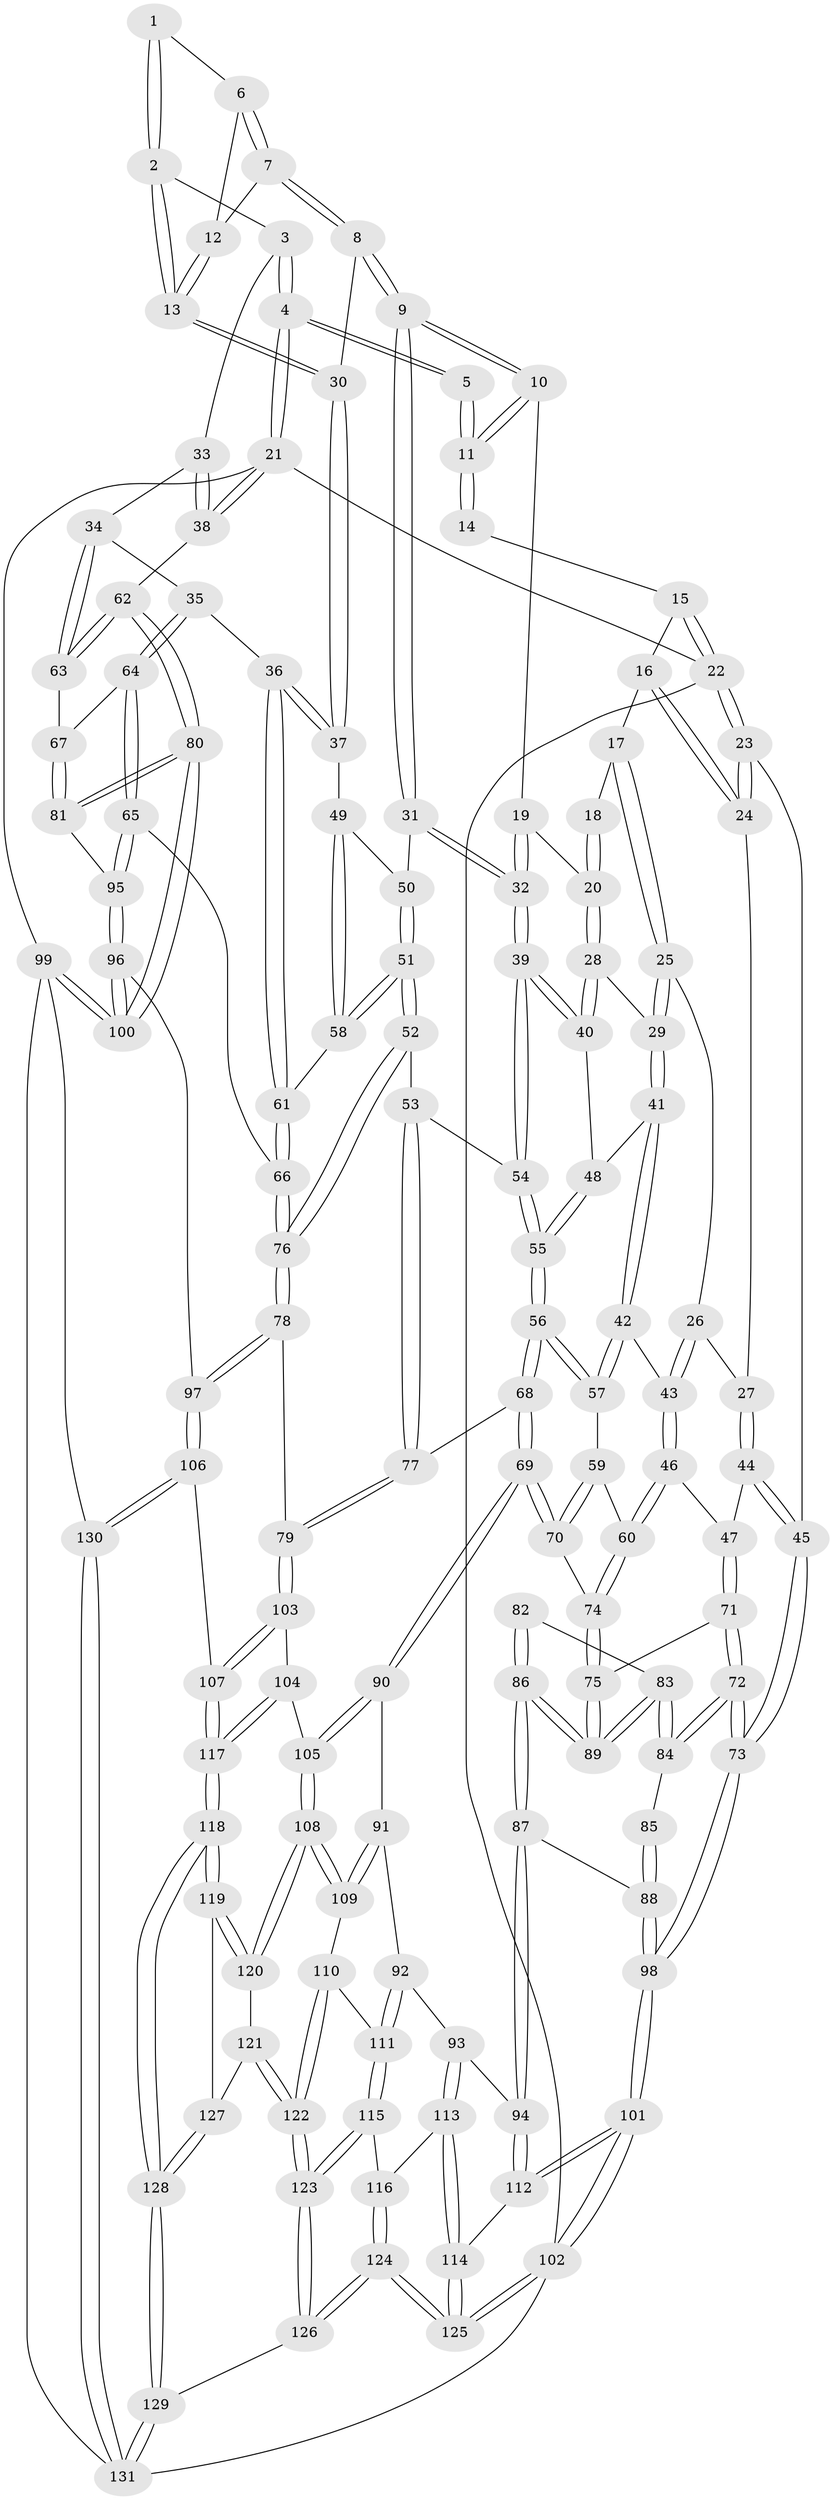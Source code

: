 // Generated by graph-tools (version 1.1) at 2025/51/03/09/25 03:51:02]
// undirected, 131 vertices, 324 edges
graph export_dot {
graph [start="1"]
  node [color=gray90,style=filled];
  1 [pos="+0.7024267408231699+0"];
  2 [pos="+0.8404724819745916+0.10537106385431157"];
  3 [pos="+0.8803923501613374+0.10499815487107016"];
  4 [pos="+1+0"];
  5 [pos="+0.6871229104758145+0"];
  6 [pos="+0.7087730254214335+0"];
  7 [pos="+0.698936727594252+0.10077756700774426"];
  8 [pos="+0.6904356437172308+0.13373710009966921"];
  9 [pos="+0.5706209576857594+0.17951266052663836"];
  10 [pos="+0.5176840262813145+0"];
  11 [pos="+0.49913289213770773+0"];
  12 [pos="+0.7761831650208126+0.09180674859706987"];
  13 [pos="+0.809094862253589+0.12335569224478463"];
  14 [pos="+0.45277991032004844+0"];
  15 [pos="+0.14330400215940511+0"];
  16 [pos="+0.12095635538973057+0"];
  17 [pos="+0.24423511813766174+0.07300069485381674"];
  18 [pos="+0.43471941867826813+0"];
  19 [pos="+0.42856840743063634+0.13373176009660692"];
  20 [pos="+0.3472945100104596+0.13311643078769203"];
  21 [pos="+1+0"];
  22 [pos="+0+0"];
  23 [pos="+0+0.07642360631335236"];
  24 [pos="+0.08203007332899151+0.07928924029025453"];
  25 [pos="+0.25171042272740873+0.12284292508648746"];
  26 [pos="+0.12530104076925422+0.15098836194974283"];
  27 [pos="+0.10523886706920448+0.14200361183243956"];
  28 [pos="+0.34294395373368664+0.13878905670371247"];
  29 [pos="+0.2980148005249635+0.16028437410091087"];
  30 [pos="+0.7697049541195738+0.18063199810256297"];
  31 [pos="+0.5686642593186183+0.1853503757236337"];
  32 [pos="+0.5160419712580676+0.2141860482968869"];
  33 [pos="+0.8985780719111824+0.1570827915225831"];
  34 [pos="+0.8457378998024156+0.2641489082574027"];
  35 [pos="+0.8106956990978438+0.26169246633253196"];
  36 [pos="+0.7930838719301916+0.25558357179191293"];
  37 [pos="+0.7858427846260254+0.24957263785271744"];
  38 [pos="+1+0.2600612618031284"];
  39 [pos="+0.5074399058785007+0.22217275727609626"];
  40 [pos="+0.41777814814950676+0.21052993118431057"];
  41 [pos="+0.2834695519190691+0.22981912451138278"];
  42 [pos="+0.2589795746303456+0.25082209536988453"];
  43 [pos="+0.2007160082946186+0.2641772475495151"];
  44 [pos="+0.036538787736479075+0.23374771731818766"];
  45 [pos="+0+0.3609093111839952"];
  46 [pos="+0.16530935137264566+0.31202249432259943"];
  47 [pos="+0.16412671839536241+0.31198419946279765"];
  48 [pos="+0.3539422295054116+0.26665352969535966"];
  49 [pos="+0.7562773880089055+0.25466683972594284"];
  50 [pos="+0.5911360397755652+0.2128250592554226"];
  51 [pos="+0.6345593955434928+0.3331955678170806"];
  52 [pos="+0.6264898505621025+0.35301399247025245"];
  53 [pos="+0.5727483689090311+0.3678233433565881"];
  54 [pos="+0.48985437616807165+0.27033552944864747"];
  55 [pos="+0.4132484279803409+0.3678751312970987"];
  56 [pos="+0.40073875740712356+0.43350218663591733"];
  57 [pos="+0.2813235139820864+0.3168451997687066"];
  58 [pos="+0.6548598074902201+0.32875431837597613"];
  59 [pos="+0.2564738555277406+0.3498607722638887"];
  60 [pos="+0.1752268189305561+0.34048858404113275"];
  61 [pos="+0.7393510486591979+0.35741697813597223"];
  62 [pos="+1+0.3273734661641365"];
  63 [pos="+0.9826813014503086+0.3444169005840194"];
  64 [pos="+0.8008580047606996+0.4725769033030948"];
  65 [pos="+0.7950950531966047+0.4753581986950398"];
  66 [pos="+0.7601507446607816+0.47367134799639266"];
  67 [pos="+0.8493880824539841+0.4613746860621844"];
  68 [pos="+0.40272179106667444+0.491790256962197"];
  69 [pos="+0.396379496483243+0.4951180577661635"];
  70 [pos="+0.28258136385955696+0.47279114751324564"];
  71 [pos="+0+0.3992849486286823"];
  72 [pos="+0+0.38140045768265474"];
  73 [pos="+0+0.37031748814190174"];
  74 [pos="+0.1921497604987927+0.46791424625540584"];
  75 [pos="+0.16544127495301772+0.4833512751560234"];
  76 [pos="+0.6899438098137675+0.4952879263685269"];
  77 [pos="+0.43350600115532545+0.4992950212798944"];
  78 [pos="+0.6545848460368512+0.5320510109027596"];
  79 [pos="+0.5324595870763376+0.557042819583201"];
  80 [pos="+1+0.5561608032897516"];
  81 [pos="+0.9492771389945875+0.5622358018430752"];
  82 [pos="+0.06115032644317065+0.5555591961006158"];
  83 [pos="+0.011521421631016132+0.5093465542798653"];
  84 [pos="+0+0.456388252605825"];
  85 [pos="+0.02463729660324249+0.5561104187556101"];
  86 [pos="+0.1337991553735177+0.5804137089789869"];
  87 [pos="+0.12999131666632946+0.6441276811276682"];
  88 [pos="+0.0341025001153289+0.6564202955433789"];
  89 [pos="+0.13960256250081565+0.5572104460771586"];
  90 [pos="+0.36751423688714024+0.558123866931665"];
  91 [pos="+0.3174909065175551+0.6244447267325228"];
  92 [pos="+0.19978202467898312+0.6593783615114942"];
  93 [pos="+0.1499524599154927+0.660632552125265"];
  94 [pos="+0.14263114807139493+0.6572291864593447"];
  95 [pos="+0.8489033785956824+0.6647885864215746"];
  96 [pos="+0.847408775862904+0.6715332276739768"];
  97 [pos="+0.7783518537264126+0.7674035167694392"];
  98 [pos="+0+0.7456948845203687"];
  99 [pos="+1+0.8270573496058955"];
  100 [pos="+1+0.6917495965662651"];
  101 [pos="+0+0.8677761794670641"];
  102 [pos="+0+1"];
  103 [pos="+0.5346888436874714+0.5876851652057996"];
  104 [pos="+0.5236323339331211+0.7231752197820251"];
  105 [pos="+0.4410232033830813+0.759170567069638"];
  106 [pos="+0.7750188261818853+0.7843510241178376"];
  107 [pos="+0.7478995799420448+0.7904962196917792"];
  108 [pos="+0.42272313838082853+0.7768964375281554"];
  109 [pos="+0.3361871353429324+0.7626965250080762"];
  110 [pos="+0.3135437733435006+0.7783710966636161"];
  111 [pos="+0.3010164792680331+0.7849490037776109"];
  112 [pos="+0.09463949441926733+0.7709430881075313"];
  113 [pos="+0.19880282037884653+0.7885108563311064"];
  114 [pos="+0.1291608147153308+0.8342138507476464"];
  115 [pos="+0.2882580092988793+0.7973018762652253"];
  116 [pos="+0.2556763996121216+0.8135835613866891"];
  117 [pos="+0.6450201302530166+0.8266833353771968"];
  118 [pos="+0.6347305570270981+0.8417241959311664"];
  119 [pos="+0.6157704666386125+0.8410901408017025"];
  120 [pos="+0.4324908009868455+0.8291226958120073"];
  121 [pos="+0.43150639210292135+0.8456018223994936"];
  122 [pos="+0.37436899894151787+0.8845823710638959"];
  123 [pos="+0.34936982082883644+0.9116203364169585"];
  124 [pos="+0.16665063581126044+1"];
  125 [pos="+0+1"];
  126 [pos="+0.25628873891089854+1"];
  127 [pos="+0.44212974639213587+0.8618310005980614"];
  128 [pos="+0.5422418116969953+1"];
  129 [pos="+0.5250474661372498+1"];
  130 [pos="+0.8402758987124096+0.8517299755677549"];
  131 [pos="+0.8112435544877357+1"];
  1 -- 2;
  1 -- 2;
  1 -- 6;
  2 -- 3;
  2 -- 13;
  2 -- 13;
  3 -- 4;
  3 -- 4;
  3 -- 33;
  4 -- 5;
  4 -- 5;
  4 -- 21;
  4 -- 21;
  5 -- 11;
  5 -- 11;
  6 -- 7;
  6 -- 7;
  6 -- 12;
  7 -- 8;
  7 -- 8;
  7 -- 12;
  8 -- 9;
  8 -- 9;
  8 -- 30;
  9 -- 10;
  9 -- 10;
  9 -- 31;
  9 -- 31;
  10 -- 11;
  10 -- 11;
  10 -- 19;
  11 -- 14;
  11 -- 14;
  12 -- 13;
  12 -- 13;
  13 -- 30;
  13 -- 30;
  14 -- 15;
  15 -- 16;
  15 -- 22;
  15 -- 22;
  16 -- 17;
  16 -- 24;
  16 -- 24;
  17 -- 18;
  17 -- 25;
  17 -- 25;
  18 -- 20;
  18 -- 20;
  19 -- 20;
  19 -- 32;
  19 -- 32;
  20 -- 28;
  20 -- 28;
  21 -- 22;
  21 -- 38;
  21 -- 38;
  21 -- 99;
  22 -- 23;
  22 -- 23;
  22 -- 102;
  23 -- 24;
  23 -- 24;
  23 -- 45;
  24 -- 27;
  25 -- 26;
  25 -- 29;
  25 -- 29;
  26 -- 27;
  26 -- 43;
  26 -- 43;
  27 -- 44;
  27 -- 44;
  28 -- 29;
  28 -- 40;
  28 -- 40;
  29 -- 41;
  29 -- 41;
  30 -- 37;
  30 -- 37;
  31 -- 32;
  31 -- 32;
  31 -- 50;
  32 -- 39;
  32 -- 39;
  33 -- 34;
  33 -- 38;
  33 -- 38;
  34 -- 35;
  34 -- 63;
  34 -- 63;
  35 -- 36;
  35 -- 64;
  35 -- 64;
  36 -- 37;
  36 -- 37;
  36 -- 61;
  36 -- 61;
  37 -- 49;
  38 -- 62;
  39 -- 40;
  39 -- 40;
  39 -- 54;
  39 -- 54;
  40 -- 48;
  41 -- 42;
  41 -- 42;
  41 -- 48;
  42 -- 43;
  42 -- 57;
  42 -- 57;
  43 -- 46;
  43 -- 46;
  44 -- 45;
  44 -- 45;
  44 -- 47;
  45 -- 73;
  45 -- 73;
  46 -- 47;
  46 -- 60;
  46 -- 60;
  47 -- 71;
  47 -- 71;
  48 -- 55;
  48 -- 55;
  49 -- 50;
  49 -- 58;
  49 -- 58;
  50 -- 51;
  50 -- 51;
  51 -- 52;
  51 -- 52;
  51 -- 58;
  51 -- 58;
  52 -- 53;
  52 -- 76;
  52 -- 76;
  53 -- 54;
  53 -- 77;
  53 -- 77;
  54 -- 55;
  54 -- 55;
  55 -- 56;
  55 -- 56;
  56 -- 57;
  56 -- 57;
  56 -- 68;
  56 -- 68;
  57 -- 59;
  58 -- 61;
  59 -- 60;
  59 -- 70;
  59 -- 70;
  60 -- 74;
  60 -- 74;
  61 -- 66;
  61 -- 66;
  62 -- 63;
  62 -- 63;
  62 -- 80;
  62 -- 80;
  63 -- 67;
  64 -- 65;
  64 -- 65;
  64 -- 67;
  65 -- 66;
  65 -- 95;
  65 -- 95;
  66 -- 76;
  66 -- 76;
  67 -- 81;
  67 -- 81;
  68 -- 69;
  68 -- 69;
  68 -- 77;
  69 -- 70;
  69 -- 70;
  69 -- 90;
  69 -- 90;
  70 -- 74;
  71 -- 72;
  71 -- 72;
  71 -- 75;
  72 -- 73;
  72 -- 73;
  72 -- 84;
  72 -- 84;
  73 -- 98;
  73 -- 98;
  74 -- 75;
  74 -- 75;
  75 -- 89;
  75 -- 89;
  76 -- 78;
  76 -- 78;
  77 -- 79;
  77 -- 79;
  78 -- 79;
  78 -- 97;
  78 -- 97;
  79 -- 103;
  79 -- 103;
  80 -- 81;
  80 -- 81;
  80 -- 100;
  80 -- 100;
  81 -- 95;
  82 -- 83;
  82 -- 86;
  82 -- 86;
  83 -- 84;
  83 -- 84;
  83 -- 89;
  83 -- 89;
  84 -- 85;
  85 -- 88;
  85 -- 88;
  86 -- 87;
  86 -- 87;
  86 -- 89;
  86 -- 89;
  87 -- 88;
  87 -- 94;
  87 -- 94;
  88 -- 98;
  88 -- 98;
  90 -- 91;
  90 -- 105;
  90 -- 105;
  91 -- 92;
  91 -- 109;
  91 -- 109;
  92 -- 93;
  92 -- 111;
  92 -- 111;
  93 -- 94;
  93 -- 113;
  93 -- 113;
  94 -- 112;
  94 -- 112;
  95 -- 96;
  95 -- 96;
  96 -- 97;
  96 -- 100;
  96 -- 100;
  97 -- 106;
  97 -- 106;
  98 -- 101;
  98 -- 101;
  99 -- 100;
  99 -- 100;
  99 -- 130;
  99 -- 131;
  101 -- 102;
  101 -- 102;
  101 -- 112;
  101 -- 112;
  102 -- 125;
  102 -- 125;
  102 -- 131;
  103 -- 104;
  103 -- 107;
  103 -- 107;
  104 -- 105;
  104 -- 117;
  104 -- 117;
  105 -- 108;
  105 -- 108;
  106 -- 107;
  106 -- 130;
  106 -- 130;
  107 -- 117;
  107 -- 117;
  108 -- 109;
  108 -- 109;
  108 -- 120;
  108 -- 120;
  109 -- 110;
  110 -- 111;
  110 -- 122;
  110 -- 122;
  111 -- 115;
  111 -- 115;
  112 -- 114;
  113 -- 114;
  113 -- 114;
  113 -- 116;
  114 -- 125;
  114 -- 125;
  115 -- 116;
  115 -- 123;
  115 -- 123;
  116 -- 124;
  116 -- 124;
  117 -- 118;
  117 -- 118;
  118 -- 119;
  118 -- 119;
  118 -- 128;
  118 -- 128;
  119 -- 120;
  119 -- 120;
  119 -- 127;
  120 -- 121;
  121 -- 122;
  121 -- 122;
  121 -- 127;
  122 -- 123;
  122 -- 123;
  123 -- 126;
  123 -- 126;
  124 -- 125;
  124 -- 125;
  124 -- 126;
  124 -- 126;
  126 -- 129;
  127 -- 128;
  127 -- 128;
  128 -- 129;
  128 -- 129;
  129 -- 131;
  129 -- 131;
  130 -- 131;
  130 -- 131;
}
